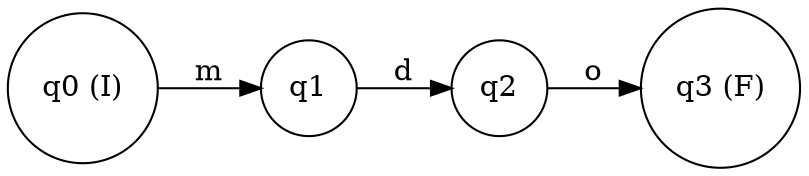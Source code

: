 digraph finite_state_machine {
rankdir=LR;
node [shape = circle];
q0 [label="q0 (I)"];
q1 [label="q1"];
q2 [label="q2"];
q3 [label="q3 (F)"];
q0 -> q1 [label="m"];
q1 -> q2 [label="d"];
q2 -> q3 [label="o"];
}